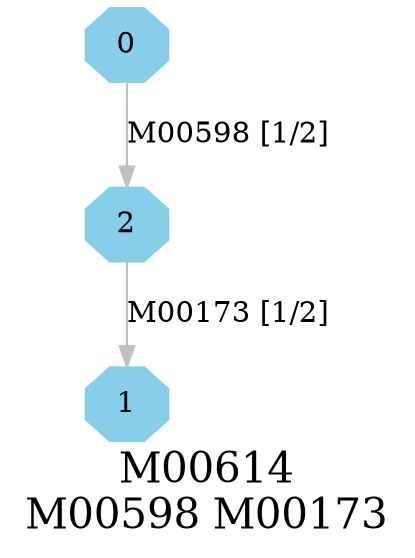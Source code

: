 digraph G {
graph [label="M00614
M00598 M00173",fontsize=20];
node [shape=box,style=filled];
edge [len=3,color=grey];
{node [width=.3,height=.3,shape=octagon,style=filled,color=skyblue] 0 1 2 }
0 -> 2 [label="M00598 [1/2]"];
2 -> 1 [label="M00173 [1/2]"];
}